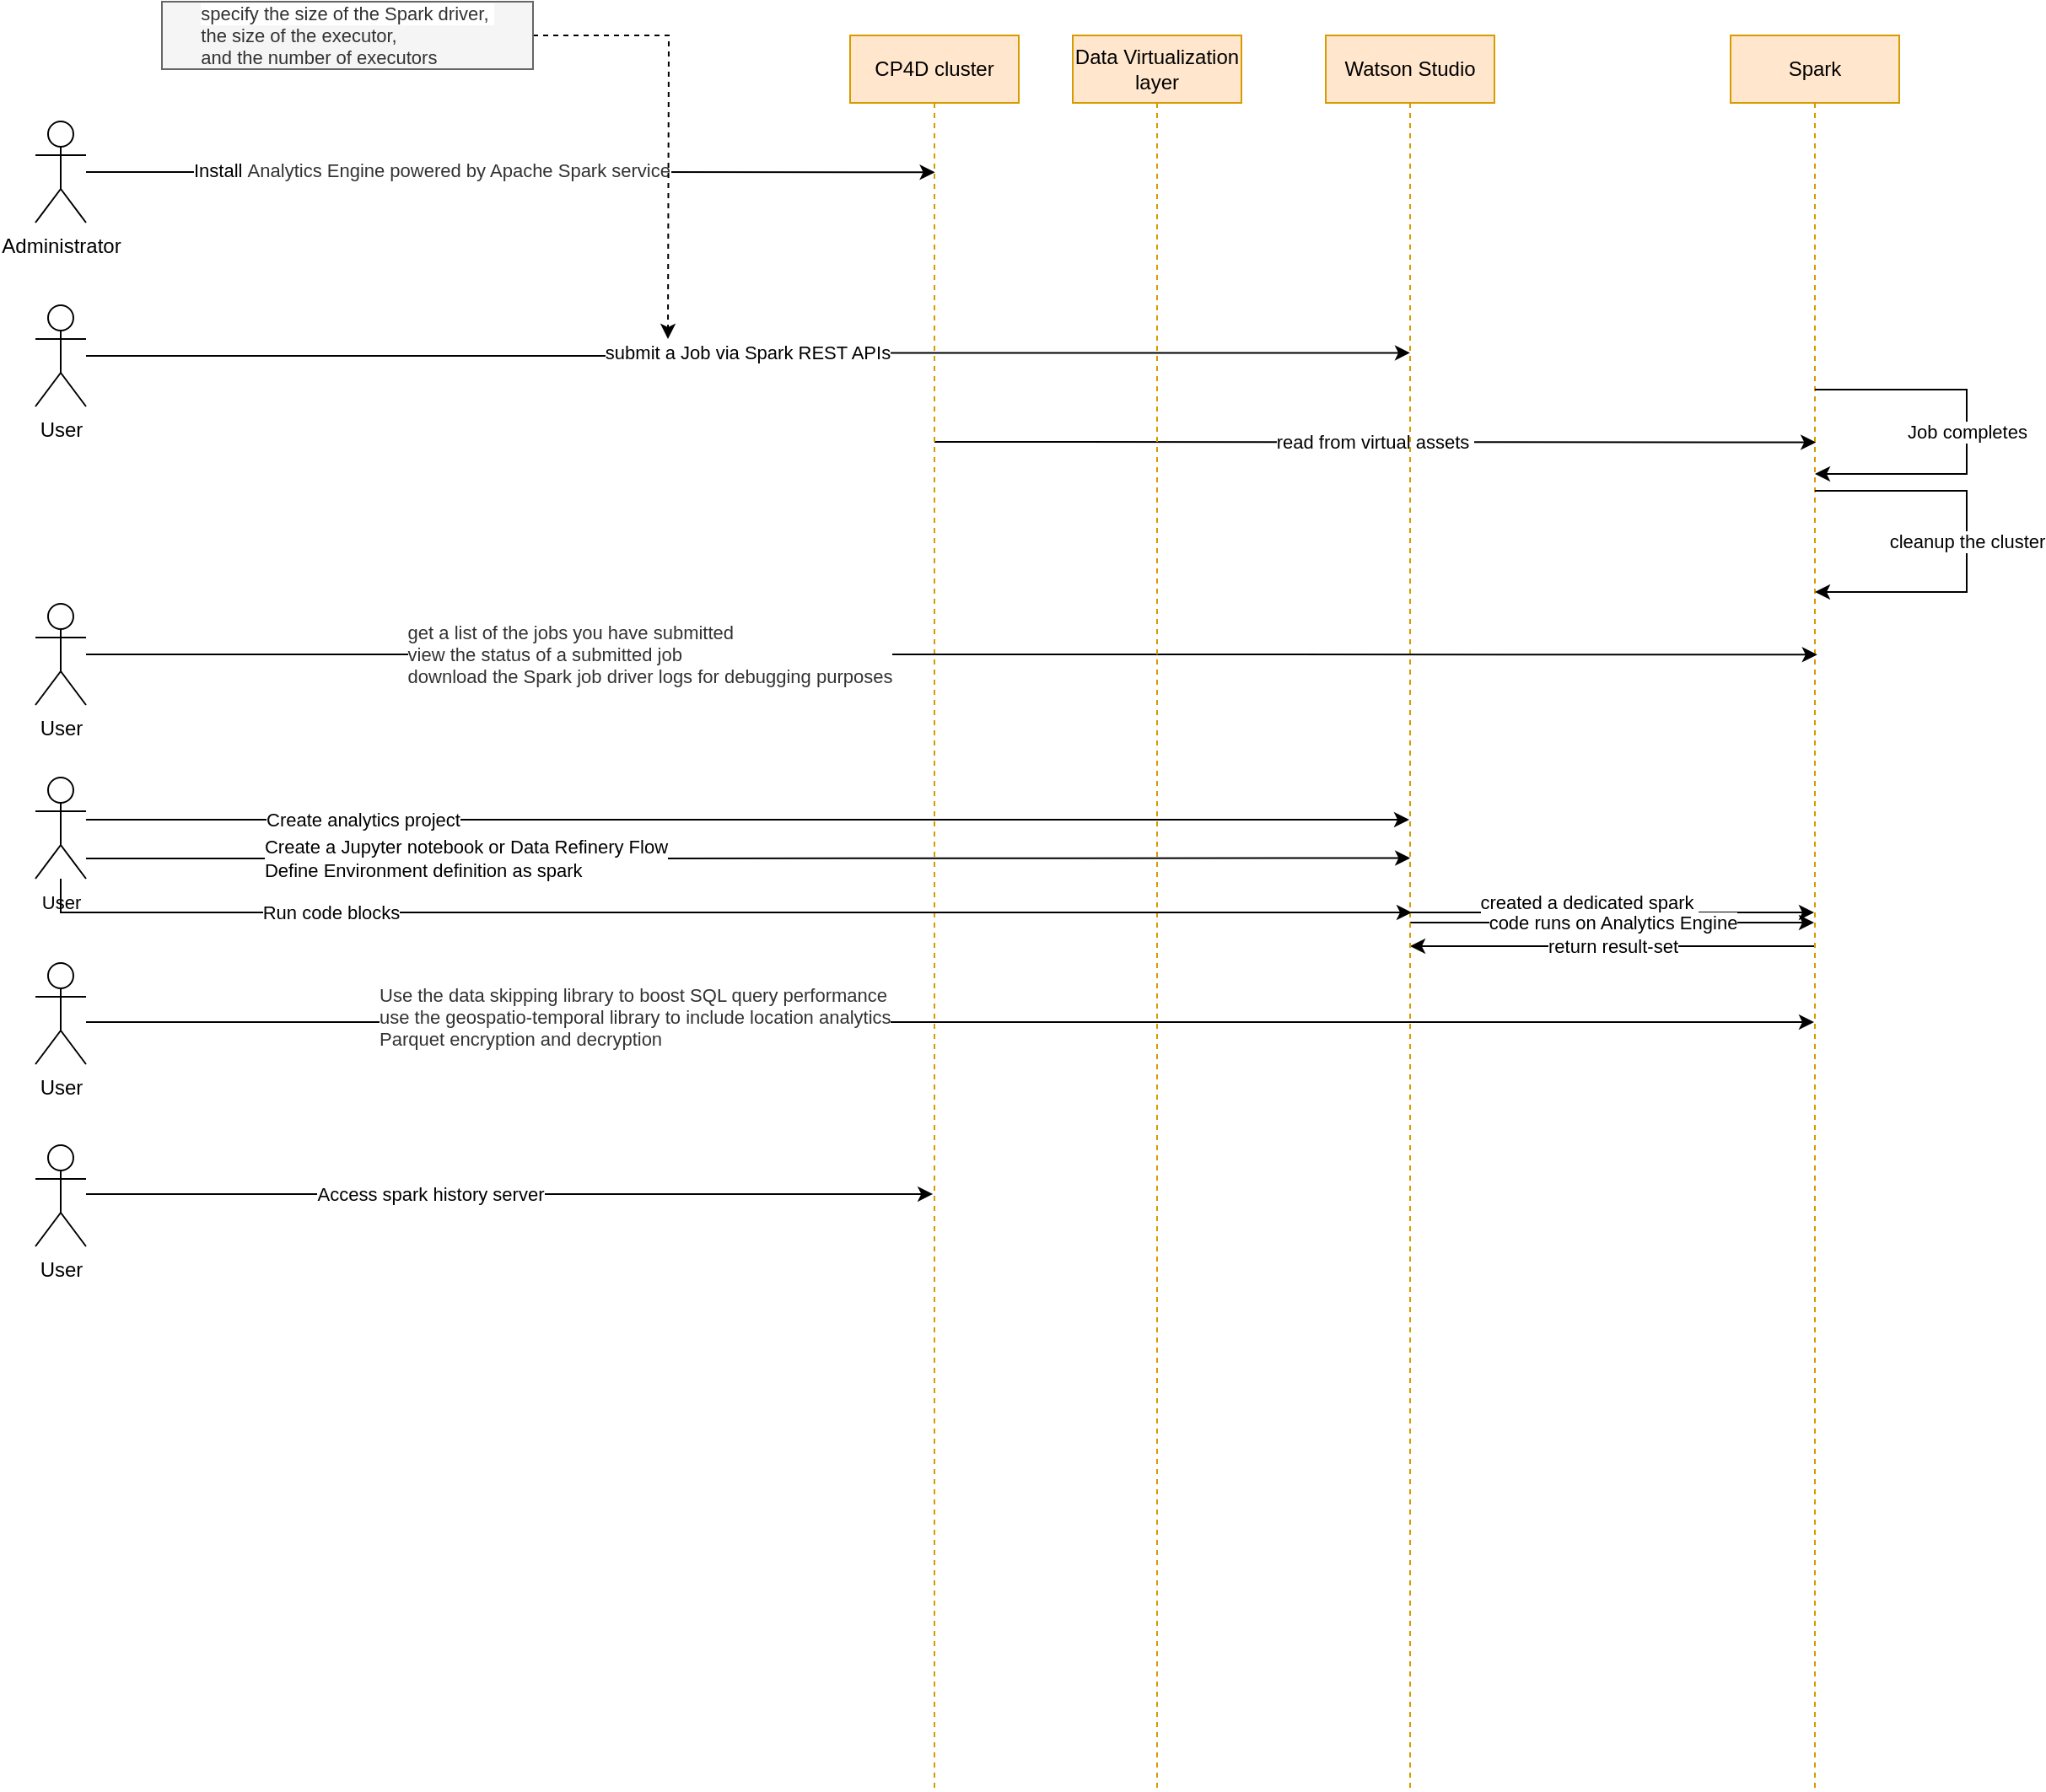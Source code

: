 <mxfile version="13.4.8" type="github">
  <diagram id="fRb64ITn-hyFE03eq-Tl" name="Page-1">
    <mxGraphModel dx="1541" dy="358" grid="1" gridSize="10" guides="1" tooltips="1" connect="1" arrows="1" fold="1" page="1" pageScale="1" pageWidth="850" pageHeight="1100" math="0" shadow="0">
      <root>
        <mxCell id="0" />
        <mxCell id="1" parent="0" />
        <mxCell id="ptp_p24TcaEws-BEJlRB-4" value="&lt;font style=&quot;font-size: 11px&quot;&gt;Install&amp;nbsp;&lt;span style=&quot;color: rgb(50 , 50 , 50)&quot;&gt;Analytics Engine powered by Apache Spark service&lt;/span&gt;&lt;/font&gt;&lt;br&gt;" style="edgeStyle=orthogonalEdgeStyle;rounded=0;orthogonalLoop=1;jettySize=auto;html=1;entryX=0.503;entryY=0.078;entryDx=0;entryDy=0;entryPerimeter=0;align=left;" parent="1" source="ptp_p24TcaEws-BEJlRB-1" target="ptp_p24TcaEws-BEJlRB-3" edge="1">
          <mxGeometry x="-0.721" y="1" relative="1" as="geometry">
            <mxPoint x="-8" as="offset" />
          </mxGeometry>
        </mxCell>
        <mxCell id="ptp_p24TcaEws-BEJlRB-1" value="Administrator" style="shape=umlActor;verticalLabelPosition=bottom;verticalAlign=top;html=1;outlineConnect=0;" parent="1" vertex="1">
          <mxGeometry x="-45" y="91" width="30" height="60" as="geometry" />
        </mxCell>
        <mxCell id="WIxMcaQrRro8mzeanzOV-9" value="return result-set" style="edgeStyle=orthogonalEdgeStyle;rounded=0;orthogonalLoop=1;jettySize=auto;html=1;startArrow=none;startFill=0;" edge="1" parent="1" source="ptp_p24TcaEws-BEJlRB-2" target="ptp_p24TcaEws-BEJlRB-11">
          <mxGeometry relative="1" as="geometry">
            <Array as="points">
              <mxPoint x="840" y="580" />
              <mxPoint x="840" y="580" />
            </Array>
          </mxGeometry>
        </mxCell>
        <mxCell id="ptp_p24TcaEws-BEJlRB-2" value="Spark" style="shape=umlLifeline;perimeter=lifelinePerimeter;whiteSpace=wrap;html=1;container=1;collapsible=0;recursiveResize=0;outlineConnect=0;fillColor=#ffe6cc;strokeColor=#d79b00;" parent="1" vertex="1">
          <mxGeometry x="960" y="40" width="100" height="1040" as="geometry" />
        </mxCell>
        <mxCell id="WIxMcaQrRro8mzeanzOV-1" value="read from virtual assets&amp;nbsp;" style="edgeStyle=orthogonalEdgeStyle;rounded=0;orthogonalLoop=1;jettySize=auto;html=1;entryX=0.506;entryY=0.232;entryDx=0;entryDy=0;entryPerimeter=0;" edge="1" parent="1" source="ptp_p24TcaEws-BEJlRB-3" target="ptp_p24TcaEws-BEJlRB-2">
          <mxGeometry relative="1" as="geometry">
            <Array as="points">
              <mxPoint x="560" y="281" />
              <mxPoint x="560" y="281" />
            </Array>
          </mxGeometry>
        </mxCell>
        <mxCell id="ptp_p24TcaEws-BEJlRB-3" value="CP4D cluster" style="shape=umlLifeline;perimeter=lifelinePerimeter;whiteSpace=wrap;html=1;container=1;collapsible=0;recursiveResize=0;outlineConnect=0;fillColor=#ffe6cc;strokeColor=#d79b00;" parent="1" vertex="1">
          <mxGeometry x="438" y="40" width="100" height="1040" as="geometry" />
        </mxCell>
        <mxCell id="ptp_p24TcaEws-BEJlRB-7" value="&lt;div style=&quot;text-align: left&quot;&gt;submit a Job via Spark REST APIs&lt;/div&gt;" style="edgeStyle=orthogonalEdgeStyle;rounded=0;orthogonalLoop=1;jettySize=auto;html=1;entryX=0.5;entryY=0.181;entryDx=0;entryDy=0;entryPerimeter=0;" parent="1" source="ptp_p24TcaEws-BEJlRB-5" target="ptp_p24TcaEws-BEJlRB-11" edge="1">
          <mxGeometry relative="1" as="geometry" />
        </mxCell>
        <mxCell id="ptp_p24TcaEws-BEJlRB-5" value="User" style="shape=umlActor;verticalLabelPosition=bottom;verticalAlign=top;html=1;outlineConnect=0;" parent="1" vertex="1">
          <mxGeometry x="-45" y="200" width="30" height="60" as="geometry" />
        </mxCell>
        <mxCell id="ptp_p24TcaEws-BEJlRB-9" value="Job completes" style="edgeStyle=orthogonalEdgeStyle;rounded=0;orthogonalLoop=1;jettySize=auto;html=1;" parent="1" source="ptp_p24TcaEws-BEJlRB-2" target="ptp_p24TcaEws-BEJlRB-2" edge="1">
          <mxGeometry relative="1" as="geometry">
            <Array as="points">
              <mxPoint x="1100" y="250" />
              <mxPoint x="1100" y="300" />
            </Array>
          </mxGeometry>
        </mxCell>
        <mxCell id="ptp_p24TcaEws-BEJlRB-10" value="cleanup the cluster" style="edgeStyle=orthogonalEdgeStyle;rounded=0;orthogonalLoop=1;jettySize=auto;html=1;" parent="1" source="ptp_p24TcaEws-BEJlRB-2" target="ptp_p24TcaEws-BEJlRB-2" edge="1">
          <mxGeometry relative="1" as="geometry">
            <Array as="points">
              <mxPoint x="1100" y="310" />
              <mxPoint x="1100" y="370" />
            </Array>
          </mxGeometry>
        </mxCell>
        <mxCell id="ptp_p24TcaEws-BEJlRB-12" style="edgeStyle=orthogonalEdgeStyle;rounded=0;orthogonalLoop=1;jettySize=auto;html=1;" parent="1" source="ptp_p24TcaEws-BEJlRB-11" target="ptp_p24TcaEws-BEJlRB-2" edge="1">
          <mxGeometry relative="1" as="geometry">
            <Array as="points">
              <mxPoint x="770" y="240" />
              <mxPoint x="770" y="240" />
            </Array>
          </mxGeometry>
        </mxCell>
        <mxCell id="ptp_p24TcaEws-BEJlRB-13" value="created a dedicated spark&amp;nbsp;&lt;br&gt;cluster for the Job" style="edgeLabel;html=1;align=center;verticalAlign=middle;resizable=0;points=[];" parent="ptp_p24TcaEws-BEJlRB-12" vertex="1" connectable="0">
          <mxGeometry x="-0.206" y="-1" relative="1" as="geometry">
            <mxPoint x="10.93" as="offset" />
          </mxGeometry>
        </mxCell>
        <mxCell id="WIxMcaQrRro8mzeanzOV-8" value="code runs on Analytics Engine" style="edgeStyle=orthogonalEdgeStyle;rounded=0;orthogonalLoop=1;jettySize=auto;html=1;" edge="1" parent="1">
          <mxGeometry relative="1" as="geometry">
            <mxPoint x="769.929" y="566" as="sourcePoint" />
            <mxPoint x="1009.5" y="566" as="targetPoint" />
          </mxGeometry>
        </mxCell>
        <mxCell id="ptp_p24TcaEws-BEJlRB-11" value="Watson Studio" style="shape=umlLifeline;perimeter=lifelinePerimeter;whiteSpace=wrap;html=1;container=1;collapsible=0;recursiveResize=0;outlineConnect=0;fillColor=#ffe6cc;strokeColor=#d79b00;" parent="1" vertex="1">
          <mxGeometry x="720" y="40" width="100" height="1040" as="geometry" />
        </mxCell>
        <mxCell id="ptp_p24TcaEws-BEJlRB-15" style="edgeStyle=orthogonalEdgeStyle;rounded=0;orthogonalLoop=1;jettySize=auto;html=1;dashed=1;" parent="1" source="ptp_p24TcaEws-BEJlRB-14" edge="1">
          <mxGeometry relative="1" as="geometry">
            <mxPoint x="330" y="220" as="targetPoint" />
          </mxGeometry>
        </mxCell>
        <mxCell id="ptp_p24TcaEws-BEJlRB-14" value="&lt;div style=&quot;font-size: 11px ; background-color: rgb(255 , 255 , 255) ; text-align: left&quot;&gt;&lt;span style=&quot;color: rgb(50 , 50 , 50)&quot;&gt;specify the size of the Spark driver,&amp;nbsp;&lt;/span&gt;&lt;/div&gt;&lt;span style=&quot;font-size: 11px ; background-color: rgb(255 , 255 , 255) ; color: rgb(50 , 50 , 50)&quot;&gt;&lt;div style=&quot;text-align: left&quot;&gt;the size of the executor,&amp;nbsp;&lt;/div&gt;&lt;div style=&quot;text-align: left&quot;&gt;and the number of executors&lt;/div&gt;&lt;/span&gt;" style="text;html=1;strokeColor=#666666;fillColor=#f5f5f5;align=center;verticalAlign=middle;whiteSpace=wrap;rounded=0;fontColor=#333333;" parent="1" vertex="1">
          <mxGeometry x="30" y="20" width="220" height="40" as="geometry" />
        </mxCell>
        <mxCell id="ptp_p24TcaEws-BEJlRB-17" style="edgeStyle=orthogonalEdgeStyle;rounded=0;orthogonalLoop=1;jettySize=auto;html=1;entryX=0.514;entryY=0.353;entryDx=0;entryDy=0;entryPerimeter=0;" parent="1" source="ptp_p24TcaEws-BEJlRB-16" target="ptp_p24TcaEws-BEJlRB-2" edge="1">
          <mxGeometry relative="1" as="geometry" />
        </mxCell>
        <mxCell id="ptp_p24TcaEws-BEJlRB-18" value="&lt;div style=&quot;text-align: left&quot;&gt;&lt;span style=&quot;color: rgb(50 , 50 , 50)&quot;&gt;get a list of the jobs you have submitted&lt;/span&gt;&lt;/div&gt;&lt;font style=&quot;font-size: 11px&quot;&gt;&lt;div style=&quot;text-align: left&quot;&gt;&lt;span style=&quot;color: rgb(50 , 50 , 50)&quot;&gt;view the status of a submitted job&lt;/span&gt;&lt;/div&gt;&lt;span style=&quot;color: rgb(50 , 50 , 50)&quot;&gt;&lt;div style=&quot;text-align: left&quot;&gt;download the Spark job driver logs for debugging purposes&lt;/div&gt;&lt;/span&gt;&lt;/font&gt;" style="edgeLabel;html=1;align=center;verticalAlign=middle;resizable=0;points=[];" parent="ptp_p24TcaEws-BEJlRB-17" vertex="1" connectable="0">
          <mxGeometry x="-0.184" y="1" relative="1" as="geometry">
            <mxPoint x="-85.34" y="1.04" as="offset" />
          </mxGeometry>
        </mxCell>
        <mxCell id="ptp_p24TcaEws-BEJlRB-16" value="User" style="shape=umlActor;verticalLabelPosition=bottom;verticalAlign=top;html=1;outlineConnect=0;" parent="1" vertex="1">
          <mxGeometry x="-45" y="377" width="30" height="60" as="geometry" />
        </mxCell>
        <mxCell id="ptp_p24TcaEws-BEJlRB-20" style="edgeStyle=orthogonalEdgeStyle;rounded=0;orthogonalLoop=1;jettySize=auto;html=1;" parent="1" edge="1">
          <mxGeometry relative="1" as="geometry">
            <mxPoint x="-15" y="625" as="sourcePoint" />
            <mxPoint x="1009.5" y="625" as="targetPoint" />
            <Array as="points">
              <mxPoint x="910" y="625" />
              <mxPoint x="910" y="625" />
            </Array>
          </mxGeometry>
        </mxCell>
        <mxCell id="ptp_p24TcaEws-BEJlRB-21" value="&lt;div&gt;&lt;span style=&quot;color: rgb(50 , 50 , 50)&quot;&gt;Use the data skipping library to boost SQL query performance&lt;/span&gt;&lt;/div&gt;&lt;font style=&quot;font-size: 11px&quot;&gt;&lt;div&gt;&lt;span style=&quot;color: rgb(50 , 50 , 50)&quot;&gt;use the geospatio-temporal library to include location analytics&lt;/span&gt;&lt;/div&gt;&lt;span style=&quot;color: rgb(50 , 50 , 50)&quot;&gt;&lt;div&gt;Parquet encryption and decryption&lt;/div&gt;&lt;/span&gt;&lt;/font&gt;" style="edgeLabel;html=1;align=left;verticalAlign=middle;resizable=0;points=[];" parent="ptp_p24TcaEws-BEJlRB-20" vertex="1" connectable="0">
          <mxGeometry x="-0.327" y="3" relative="1" as="geometry">
            <mxPoint x="-172.07" y="-0.01" as="offset" />
          </mxGeometry>
        </mxCell>
        <mxCell id="ptp_p24TcaEws-BEJlRB-19" value="User" style="shape=umlActor;verticalLabelPosition=bottom;verticalAlign=top;html=1;outlineConnect=0;" parent="1" vertex="1">
          <mxGeometry x="-45" y="590" width="30" height="60" as="geometry" />
        </mxCell>
        <mxCell id="ptp_p24TcaEws-BEJlRB-23" style="edgeStyle=orthogonalEdgeStyle;rounded=0;orthogonalLoop=1;jettySize=auto;html=1;entryX=0.491;entryY=0.549;entryDx=0;entryDy=0;entryPerimeter=0;" parent="1" edge="1" source="ptp_p24TcaEws-BEJlRB-22">
          <mxGeometry relative="1" as="geometry">
            <mxPoint x="70" y="726" as="sourcePoint" />
            <mxPoint x="487.1" y="726.96" as="targetPoint" />
            <Array as="points">
              <mxPoint x="80" y="727" />
              <mxPoint x="80" y="727" />
            </Array>
          </mxGeometry>
        </mxCell>
        <mxCell id="ptp_p24TcaEws-BEJlRB-24" value="Access spark history server" style="edgeLabel;html=1;align=center;verticalAlign=middle;resizable=0;points=[];" parent="ptp_p24TcaEws-BEJlRB-23" vertex="1" connectable="0">
          <mxGeometry x="-0.115" y="-18" relative="1" as="geometry">
            <mxPoint x="-18" y="-18" as="offset" />
          </mxGeometry>
        </mxCell>
        <mxCell id="ptp_p24TcaEws-BEJlRB-22" value="User" style="shape=umlActor;verticalLabelPosition=bottom;verticalAlign=top;html=1;outlineConnect=0;" parent="1" vertex="1">
          <mxGeometry x="-45" y="698" width="30" height="60" as="geometry" />
        </mxCell>
        <mxCell id="WIxMcaQrRro8mzeanzOV-2" value="Data Virtualization layer" style="shape=umlLifeline;perimeter=lifelinePerimeter;whiteSpace=wrap;html=1;container=1;collapsible=0;recursiveResize=0;outlineConnect=0;fillColor=#ffe6cc;strokeColor=#d79b00;" vertex="1" parent="1">
          <mxGeometry x="570" y="40" width="100" height="1040" as="geometry" />
        </mxCell>
        <mxCell id="WIxMcaQrRro8mzeanzOV-5" value="Create analytics project" style="edgeStyle=orthogonalEdgeStyle;rounded=0;orthogonalLoop=1;jettySize=auto;html=1;align=left;" edge="1" parent="1">
          <mxGeometry x="-0.426" y="120" relative="1" as="geometry">
            <mxPoint x="-15" y="505" as="sourcePoint" />
            <mxPoint x="769.5" y="505" as="targetPoint" />
            <Array as="points">
              <mxPoint x="210" y="505" />
              <mxPoint x="210" y="505" />
            </Array>
            <mxPoint x="-120" y="120" as="offset" />
          </mxGeometry>
        </mxCell>
        <mxCell id="WIxMcaQrRro8mzeanzOV-7" value="Run code blocks" style="edgeStyle=orthogonalEdgeStyle;rounded=0;orthogonalLoop=1;jettySize=auto;html=1;" edge="1" parent="1" source="WIxMcaQrRro8mzeanzOV-4">
          <mxGeometry x="-0.562" relative="1" as="geometry">
            <mxPoint x="771" y="560" as="targetPoint" />
            <Array as="points">
              <mxPoint x="-30" y="560" />
              <mxPoint x="771" y="560" />
            </Array>
            <mxPoint as="offset" />
          </mxGeometry>
        </mxCell>
        <mxCell id="WIxMcaQrRro8mzeanzOV-11" value="&lt;div style=&quot;text-align: left&quot;&gt;Create a Jupyter notebook or Data Refinery Flow&lt;/div&gt;&lt;div style=&quot;text-align: left&quot;&gt;Define Environment definition as spark&lt;/div&gt;" style="edgeStyle=orthogonalEdgeStyle;rounded=0;orthogonalLoop=1;jettySize=auto;html=1;entryX=0.501;entryY=0.469;entryDx=0;entryDy=0;entryPerimeter=0;startArrow=none;startFill=0;" edge="1" parent="1" source="WIxMcaQrRro8mzeanzOV-4" target="ptp_p24TcaEws-BEJlRB-11">
          <mxGeometry x="-0.376" y="20" relative="1" as="geometry">
            <Array as="points">
              <mxPoint x="230" y="528" />
              <mxPoint x="230" y="528" />
            </Array>
            <mxPoint x="-20" y="20" as="offset" />
          </mxGeometry>
        </mxCell>
        <mxCell id="WIxMcaQrRro8mzeanzOV-4" value="&lt;font style=&quot;font-size: 11px&quot;&gt;User&lt;/font&gt;" style="shape=umlActor;verticalLabelPosition=bottom;verticalAlign=top;html=1;outlineConnect=0;" vertex="1" parent="1">
          <mxGeometry x="-45" y="480" width="30" height="60" as="geometry" />
        </mxCell>
      </root>
    </mxGraphModel>
  </diagram>
</mxfile>

